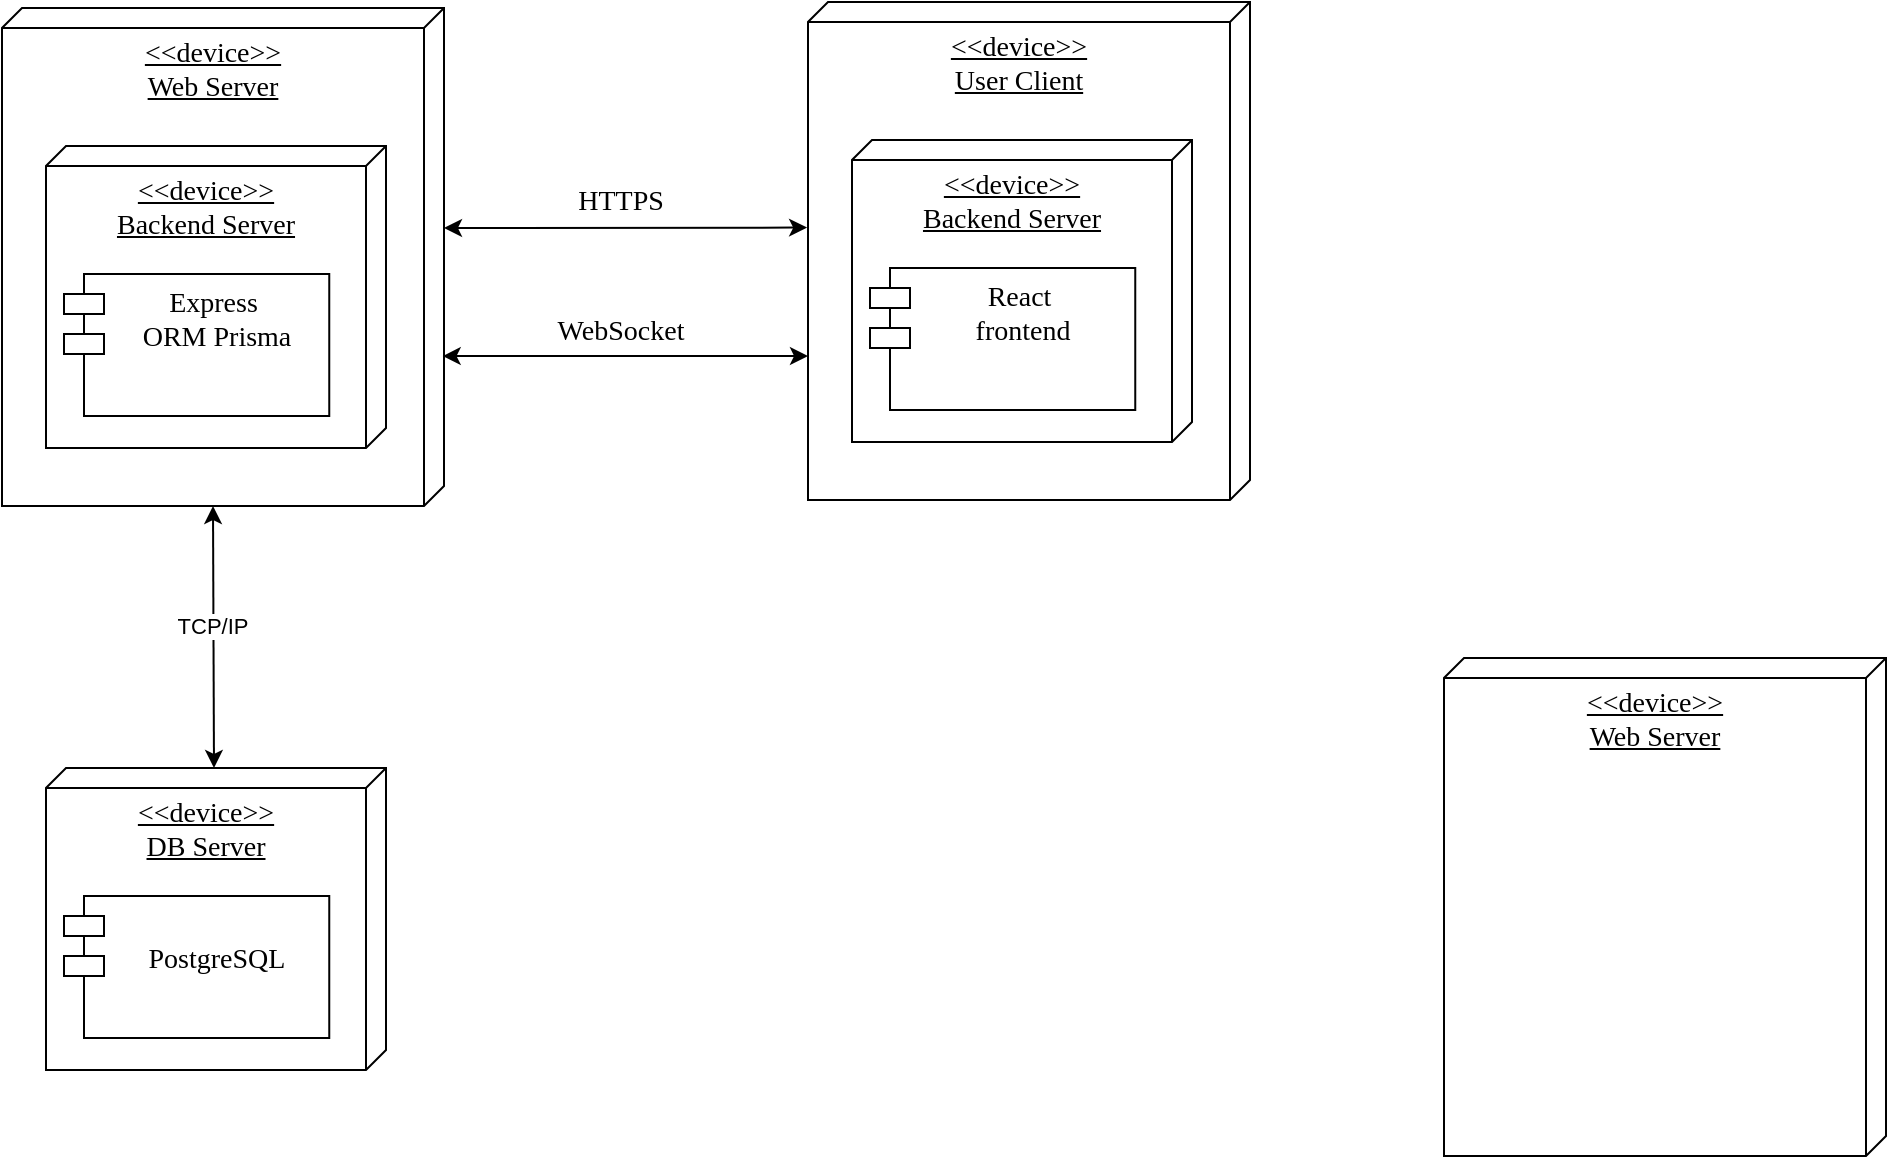 <mxfile version="26.0.15">
  <diagram name="Страница — 1" id="B7N8qhJHb-EBK-Hf-lxn">
    <mxGraphModel dx="2486" dy="1614" grid="0" gridSize="10" guides="1" tooltips="1" connect="1" arrows="1" fold="1" page="0" pageScale="1" pageWidth="827" pageHeight="1169" math="0" shadow="0">
      <root>
        <mxCell id="0" />
        <mxCell id="1" parent="0" />
        <mxCell id="_iN2zNMbm46LDu6faZXv-1" value="&lt;div style=&quot;&quot;&gt;&amp;lt;&amp;lt;device&amp;gt;&amp;gt;&lt;/div&gt;&lt;div style=&quot;&quot;&gt;Web Server&lt;/div&gt;" style="verticalAlign=top;align=center;spacingTop=8;spacingLeft=2;spacingRight=12;shape=cube;size=10;direction=south;fontStyle=4;html=1;whiteSpace=wrap;fontFamily=Times New Roman;fontSize=14;" vertex="1" parent="1">
          <mxGeometry x="1521" y="186" width="221" height="249" as="geometry" />
        </mxCell>
        <mxCell id="_iN2zNMbm46LDu6faZXv-3" value="&lt;div style=&quot;&quot;&gt;&amp;lt;&amp;lt;device&amp;gt;&amp;gt;&lt;/div&gt;&lt;div style=&quot;&quot;&gt;Backend Server&lt;/div&gt;" style="verticalAlign=top;align=center;spacingTop=8;spacingLeft=2;spacingRight=12;shape=cube;size=10;direction=south;fontStyle=4;html=1;whiteSpace=wrap;fontFamily=Times New Roman;fontSize=14;" vertex="1" parent="1">
          <mxGeometry x="1543" y="255" width="170" height="151" as="geometry" />
        </mxCell>
        <mxCell id="_iN2zNMbm46LDu6faZXv-5" value="Express&amp;nbsp;&lt;br&gt;&lt;div&gt;ORM Prisma&lt;/div&gt;" style="shape=module;align=left;spacingLeft=20;align=center;verticalAlign=top;whiteSpace=wrap;html=1;fontFamily=Times New Roman;fontSize=14;" vertex="1" parent="1">
          <mxGeometry x="1552" y="319" width="132.63" height="71" as="geometry" />
        </mxCell>
        <mxCell id="_iN2zNMbm46LDu6faZXv-20" value="&lt;div style=&quot;&quot;&gt;&amp;lt;&amp;lt;device&amp;gt;&amp;gt;&lt;/div&gt;&lt;div style=&quot;&quot;&gt;User Client&lt;/div&gt;" style="verticalAlign=top;align=center;spacingTop=8;spacingLeft=2;spacingRight=12;shape=cube;size=10;direction=south;fontStyle=4;html=1;whiteSpace=wrap;fontFamily=Times New Roman;fontSize=14;" vertex="1" parent="1">
          <mxGeometry x="1924" y="183" width="221" height="249" as="geometry" />
        </mxCell>
        <mxCell id="_iN2zNMbm46LDu6faZXv-21" value="&lt;div style=&quot;&quot;&gt;&amp;lt;&amp;lt;device&amp;gt;&amp;gt;&lt;/div&gt;&lt;div style=&quot;&quot;&gt;Backend Server&lt;/div&gt;" style="verticalAlign=top;align=center;spacingTop=8;spacingLeft=2;spacingRight=12;shape=cube;size=10;direction=south;fontStyle=4;html=1;whiteSpace=wrap;fontFamily=Times New Roman;fontSize=14;" vertex="1" parent="1">
          <mxGeometry x="1946" y="252" width="170" height="151" as="geometry" />
        </mxCell>
        <mxCell id="_iN2zNMbm46LDu6faZXv-22" value="React&amp;nbsp;&lt;br&gt;&lt;div&gt;frontend&lt;/div&gt;" style="shape=module;align=left;spacingLeft=20;align=center;verticalAlign=top;whiteSpace=wrap;html=1;fontFamily=Times New Roman;fontSize=14;" vertex="1" parent="1">
          <mxGeometry x="1955" y="316" width="132.63" height="71" as="geometry" />
        </mxCell>
        <mxCell id="_iN2zNMbm46LDu6faZXv-24" value="&lt;div style=&quot;&quot;&gt;&amp;lt;&amp;lt;device&amp;gt;&amp;gt;&lt;/div&gt;&lt;div style=&quot;&quot;&gt;DB Server&lt;/div&gt;" style="verticalAlign=top;align=center;spacingTop=8;spacingLeft=2;spacingRight=12;shape=cube;size=10;direction=south;fontStyle=4;html=1;whiteSpace=wrap;fontFamily=Times New Roman;fontSize=14;" vertex="1" parent="1">
          <mxGeometry x="1543" y="566" width="170" height="151" as="geometry" />
        </mxCell>
        <mxCell id="_iN2zNMbm46LDu6faZXv-25" value="&lt;div&gt;&lt;br&gt;&lt;/div&gt;&lt;div&gt;PostgreSQL&lt;/div&gt;" style="shape=module;align=left;spacingLeft=20;align=center;verticalAlign=top;whiteSpace=wrap;html=1;fontFamily=Times New Roman;fontSize=14;" vertex="1" parent="1">
          <mxGeometry x="1552" y="630" width="132.63" height="71" as="geometry" />
        </mxCell>
        <mxCell id="_iN2zNMbm46LDu6faZXv-26" value="" style="endArrow=classic;startArrow=classic;html=1;rounded=0;exitX=0.699;exitY=0.003;exitDx=0;exitDy=0;exitPerimeter=0;" edge="1" parent="1" source="_iN2zNMbm46LDu6faZXv-1">
          <mxGeometry width="50" height="50" relative="1" as="geometry">
            <mxPoint x="1805" y="339" as="sourcePoint" />
            <mxPoint x="1924" y="360" as="targetPoint" />
          </mxGeometry>
        </mxCell>
        <mxCell id="_iN2zNMbm46LDu6faZXv-27" value="" style="endArrow=classic;startArrow=classic;html=1;rounded=0;exitX=0.699;exitY=0.003;exitDx=0;exitDy=0;exitPerimeter=0;entryX=0.453;entryY=1.002;entryDx=0;entryDy=0;entryPerimeter=0;" edge="1" parent="1" target="_iN2zNMbm46LDu6faZXv-20">
          <mxGeometry width="50" height="50" relative="1" as="geometry">
            <mxPoint x="1742" y="296" as="sourcePoint" />
            <mxPoint x="1923" y="296" as="targetPoint" />
          </mxGeometry>
        </mxCell>
        <mxCell id="_iN2zNMbm46LDu6faZXv-28" value="HTTPS" style="edgeLabel;html=1;align=center;verticalAlign=middle;resizable=0;points=[];fontFamily=Times New Roman;fontSize=14;" vertex="1" connectable="0" parent="1">
          <mxGeometry x="1830.0" y="283.003" as="geometry" />
        </mxCell>
        <mxCell id="_iN2zNMbm46LDu6faZXv-29" value="WebSocket" style="edgeLabel;html=1;align=center;verticalAlign=middle;resizable=0;points=[];fontFamily=Times New Roman;fontSize=14;" vertex="1" connectable="0" parent="1">
          <mxGeometry x="1830.0" y="348.003" as="geometry" />
        </mxCell>
        <mxCell id="_iN2zNMbm46LDu6faZXv-30" value="" style="endArrow=classic;startArrow=classic;html=1;rounded=0;exitX=0;exitY=0;exitDx=249;exitDy=115.5;exitPerimeter=0;" edge="1" parent="1" source="_iN2zNMbm46LDu6faZXv-1">
          <mxGeometry width="50" height="50" relative="1" as="geometry">
            <mxPoint x="1701" y="519" as="sourcePoint" />
            <mxPoint x="1627" y="566" as="targetPoint" />
          </mxGeometry>
        </mxCell>
        <mxCell id="_iN2zNMbm46LDu6faZXv-31" value="TCP/IP" style="edgeLabel;html=1;align=center;verticalAlign=middle;resizable=0;points=[];" vertex="1" connectable="0" parent="_iN2zNMbm46LDu6faZXv-30">
          <mxGeometry x="-0.071" y="-1" relative="1" as="geometry">
            <mxPoint y="-1" as="offset" />
          </mxGeometry>
        </mxCell>
        <mxCell id="_iN2zNMbm46LDu6faZXv-32" value="&lt;div style=&quot;&quot;&gt;&amp;lt;&amp;lt;device&amp;gt;&amp;gt;&lt;/div&gt;&lt;div style=&quot;&quot;&gt;Web Server&lt;/div&gt;" style="verticalAlign=top;align=center;spacingTop=8;spacingLeft=2;spacingRight=12;shape=cube;size=10;direction=south;fontStyle=4;html=1;whiteSpace=wrap;fontFamily=Times New Roman;fontSize=14;" vertex="1" parent="1">
          <mxGeometry x="2242" y="511" width="221" height="249" as="geometry" />
        </mxCell>
      </root>
    </mxGraphModel>
  </diagram>
</mxfile>
